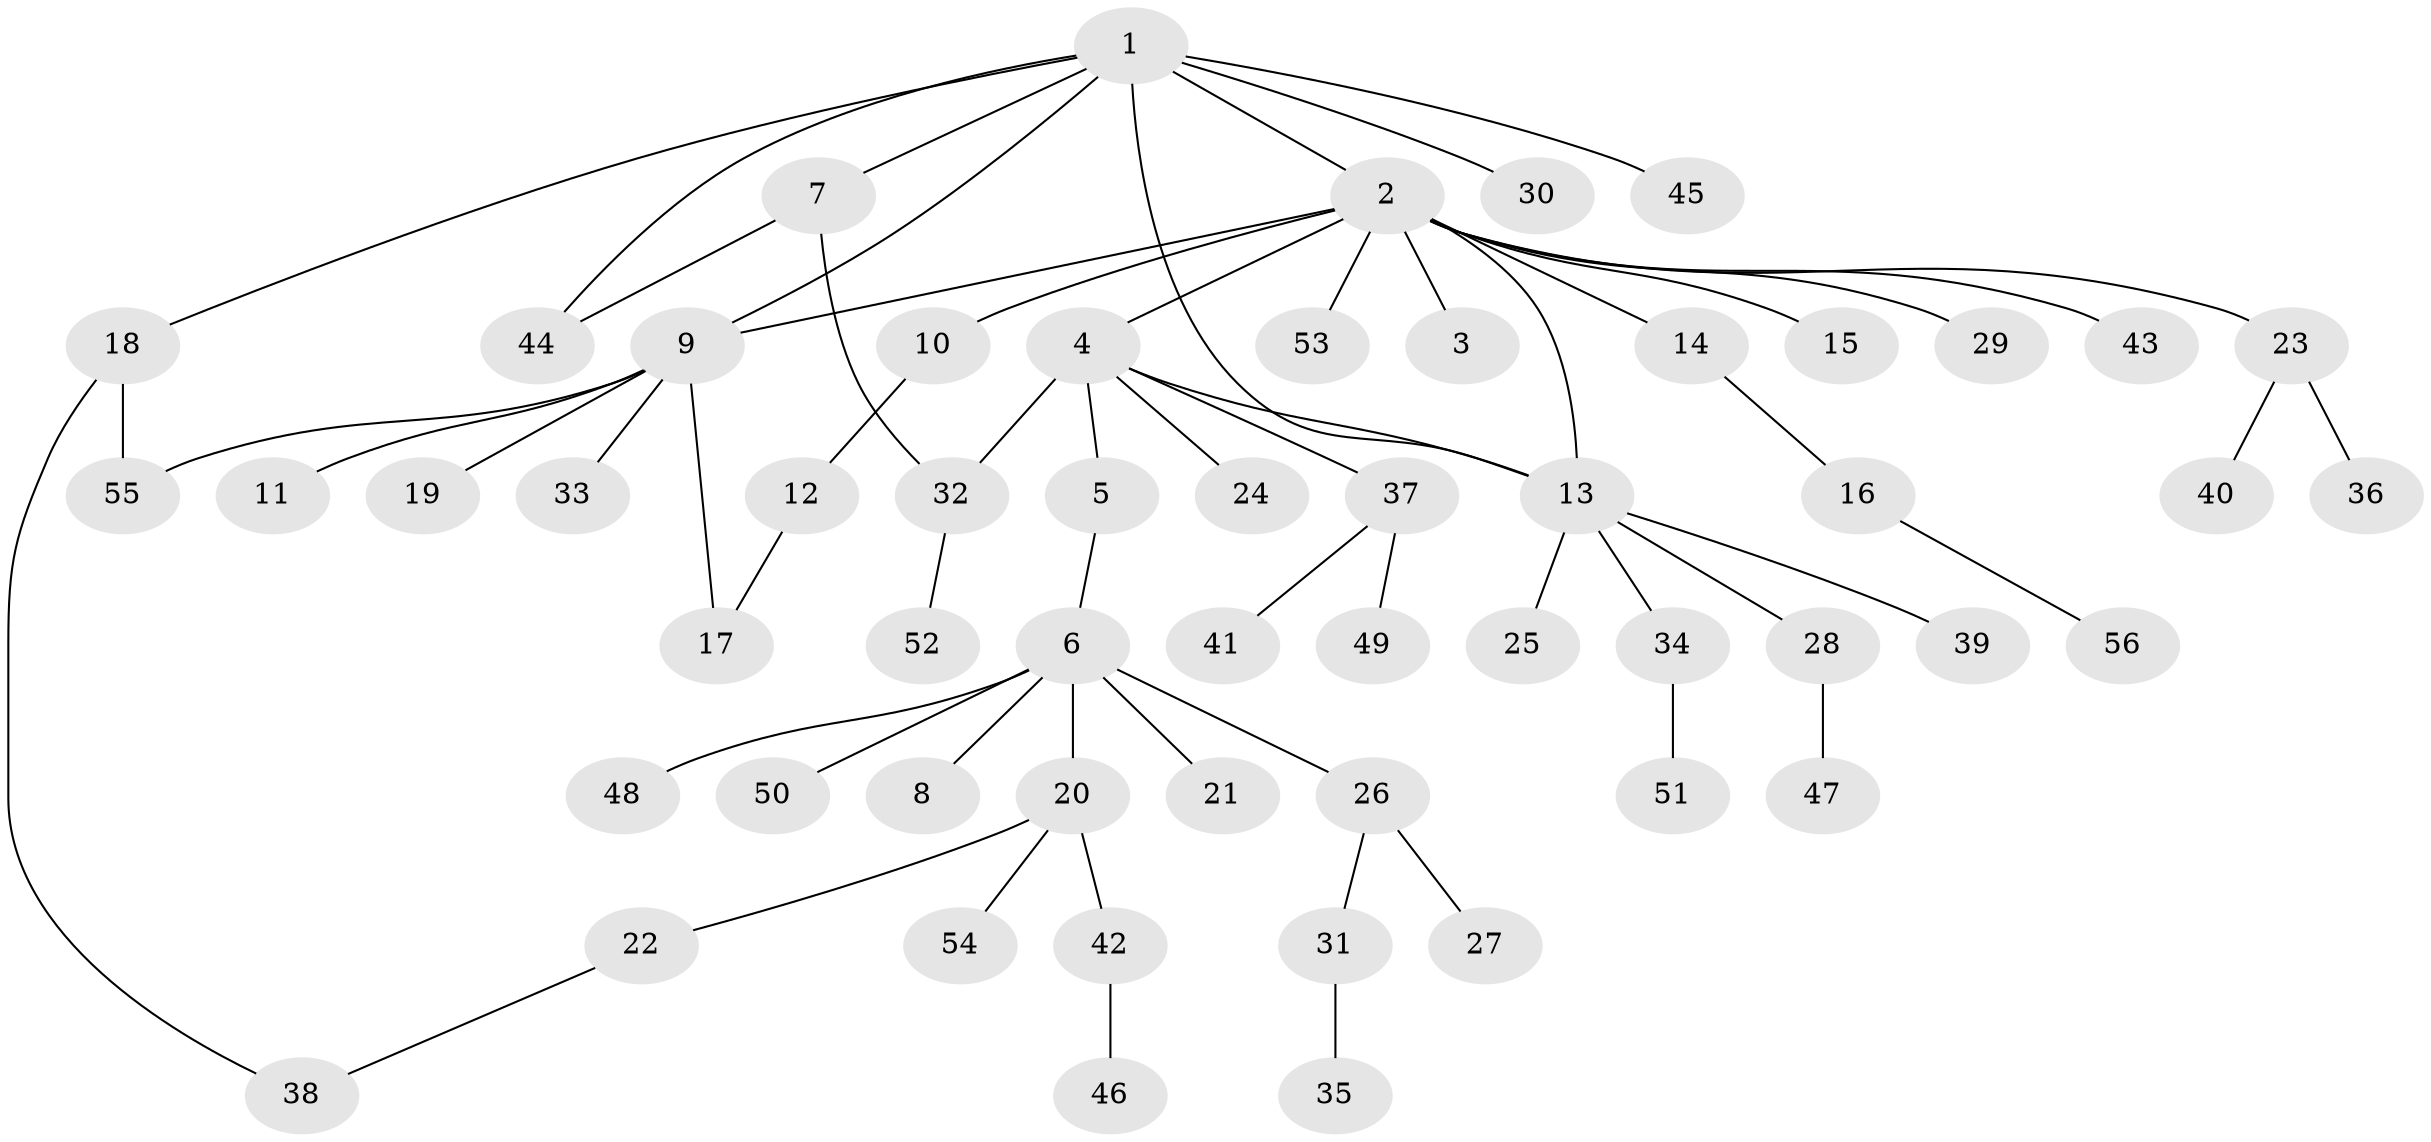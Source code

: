 // Generated by graph-tools (version 1.1) at 2025/48/03/09/25 04:48:13]
// undirected, 56 vertices, 63 edges
graph export_dot {
graph [start="1"]
  node [color=gray90,style=filled];
  1;
  2;
  3;
  4;
  5;
  6;
  7;
  8;
  9;
  10;
  11;
  12;
  13;
  14;
  15;
  16;
  17;
  18;
  19;
  20;
  21;
  22;
  23;
  24;
  25;
  26;
  27;
  28;
  29;
  30;
  31;
  32;
  33;
  34;
  35;
  36;
  37;
  38;
  39;
  40;
  41;
  42;
  43;
  44;
  45;
  46;
  47;
  48;
  49;
  50;
  51;
  52;
  53;
  54;
  55;
  56;
  1 -- 2;
  1 -- 7;
  1 -- 9;
  1 -- 13;
  1 -- 18;
  1 -- 30;
  1 -- 44;
  1 -- 45;
  2 -- 3;
  2 -- 4;
  2 -- 9;
  2 -- 10;
  2 -- 13;
  2 -- 14;
  2 -- 15;
  2 -- 23;
  2 -- 29;
  2 -- 43;
  2 -- 53;
  4 -- 5;
  4 -- 13;
  4 -- 24;
  4 -- 32;
  4 -- 37;
  5 -- 6;
  6 -- 8;
  6 -- 20;
  6 -- 21;
  6 -- 26;
  6 -- 48;
  6 -- 50;
  7 -- 32;
  7 -- 44;
  9 -- 11;
  9 -- 17;
  9 -- 19;
  9 -- 33;
  9 -- 55;
  10 -- 12;
  12 -- 17;
  13 -- 25;
  13 -- 28;
  13 -- 34;
  13 -- 39;
  14 -- 16;
  16 -- 56;
  18 -- 38;
  18 -- 55;
  20 -- 22;
  20 -- 42;
  20 -- 54;
  22 -- 38;
  23 -- 36;
  23 -- 40;
  26 -- 27;
  26 -- 31;
  28 -- 47;
  31 -- 35;
  32 -- 52;
  34 -- 51;
  37 -- 41;
  37 -- 49;
  42 -- 46;
}

